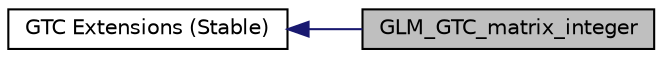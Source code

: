 digraph "GLM_GTC_matrix_integer"
{
  edge [fontname="Helvetica",fontsize="10",labelfontname="Helvetica",labelfontsize="10"];
  node [fontname="Helvetica",fontsize="10",shape=record];
  rankdir=LR;
  Node1 [label="GTC Extensions (Stable)",height=0.2,width=0.4,color="black", fillcolor="white", style="filled",URL="$group__gtc.html",tooltip="Functions and types that the GLSL specification doesn&#39;t define, but useful to have for a C++ program..."];
  Node0 [label="GLM_GTC_matrix_integer",height=0.2,width=0.4,color="black", fillcolor="grey75", style="filled" fontcolor="black"];
  Node1->Node0 [shape=plaintext, color="midnightblue", dir="back", style="solid"];
}
